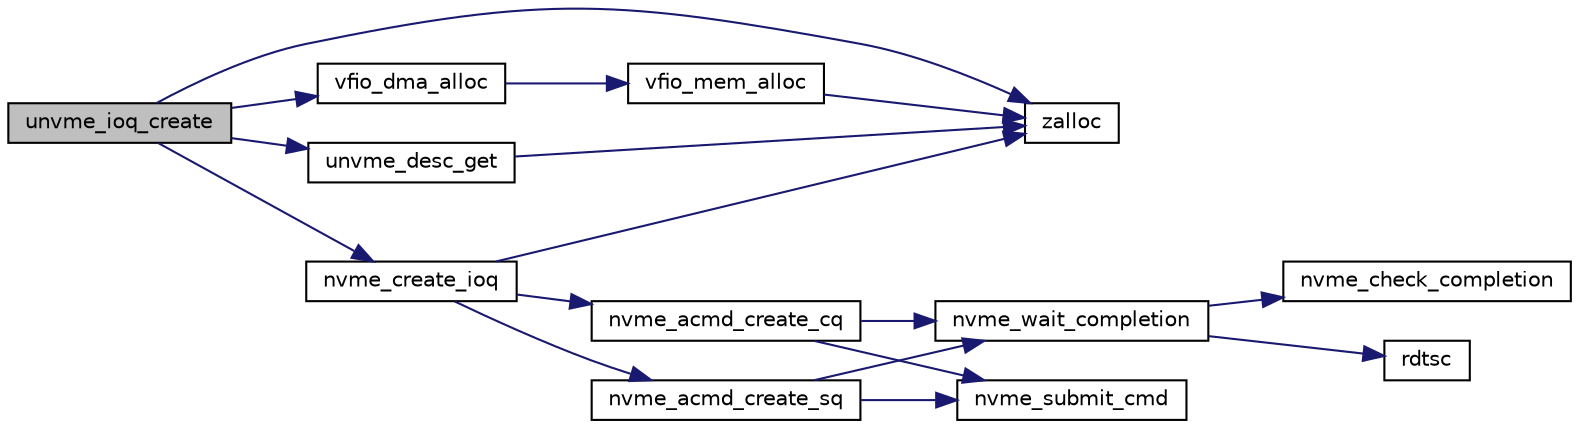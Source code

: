digraph "unvme_ioq_create"
{
  edge [fontname="Helvetica",fontsize="10",labelfontname="Helvetica",labelfontsize="10"];
  node [fontname="Helvetica",fontsize="10",shape=record];
  rankdir="LR";
  Node1 [label="unvme_ioq_create",height=0.2,width=0.4,color="black", fillcolor="grey75", style="filled", fontcolor="black"];
  Node1 -> Node2 [color="midnightblue",fontsize="10",style="solid",fontname="Helvetica"];
  Node2 [label="vfio_dma_alloc",height=0.2,width=0.4,color="black", fillcolor="white", style="filled",URL="$unvme__vfio_8c.html#a198d04acfeb78988b4431e37eb6e53fd"];
  Node2 -> Node3 [color="midnightblue",fontsize="10",style="solid",fontname="Helvetica"];
  Node3 [label="vfio_mem_alloc",height=0.2,width=0.4,color="black", fillcolor="white", style="filled",URL="$unvme__vfio_8c.html#ab2aad0aa82586d1cb1c54fff5e97f047"];
  Node3 -> Node4 [color="midnightblue",fontsize="10",style="solid",fontname="Helvetica"];
  Node4 [label="zalloc",height=0.2,width=0.4,color="black", fillcolor="white", style="filled",URL="$unvme__log_8h.html#ad0365f35de6857f0533c276a8d243ccc"];
  Node1 -> Node5 [color="midnightblue",fontsize="10",style="solid",fontname="Helvetica"];
  Node5 [label="nvme_create_ioq",height=0.2,width=0.4,color="black", fillcolor="white", style="filled",URL="$unvme__nvme_8c.html#a0d1140aabd18c557a9aaf3bcbd4debee"];
  Node5 -> Node4 [color="midnightblue",fontsize="10",style="solid",fontname="Helvetica"];
  Node5 -> Node6 [color="midnightblue",fontsize="10",style="solid",fontname="Helvetica"];
  Node6 [label="nvme_acmd_create_cq",height=0.2,width=0.4,color="black", fillcolor="white", style="filled",URL="$unvme__nvme_8c.html#a169712f0741372a0e86e6ea57ff33766"];
  Node6 -> Node7 [color="midnightblue",fontsize="10",style="solid",fontname="Helvetica"];
  Node7 [label="nvme_submit_cmd",height=0.2,width=0.4,color="black", fillcolor="white", style="filled",URL="$unvme__nvme_8c.html#a14c1d952a58550e910747273e3dad34b"];
  Node6 -> Node8 [color="midnightblue",fontsize="10",style="solid",fontname="Helvetica"];
  Node8 [label="nvme_wait_completion",height=0.2,width=0.4,color="black", fillcolor="white", style="filled",URL="$unvme__nvme_8c.html#a794ff84022ed6585ba98c6ddbc8b80b7"];
  Node8 -> Node9 [color="midnightblue",fontsize="10",style="solid",fontname="Helvetica"];
  Node9 [label="nvme_check_completion",height=0.2,width=0.4,color="black", fillcolor="white", style="filled",URL="$unvme__nvme_8c.html#a9edecd91d5f175101db078e293f3645d"];
  Node8 -> Node10 [color="midnightblue",fontsize="10",style="solid",fontname="Helvetica"];
  Node10 [label="rdtsc",height=0.2,width=0.4,color="black", fillcolor="white", style="filled",URL="$rdtsc_8h.html#a64eba85413970674e0e6e03af9e9d0f4"];
  Node5 -> Node11 [color="midnightblue",fontsize="10",style="solid",fontname="Helvetica"];
  Node11 [label="nvme_acmd_create_sq",height=0.2,width=0.4,color="black", fillcolor="white", style="filled",URL="$unvme__nvme_8c.html#a9222db65f6c75a36ca551ca1b3bd35f8"];
  Node11 -> Node7 [color="midnightblue",fontsize="10",style="solid",fontname="Helvetica"];
  Node11 -> Node8 [color="midnightblue",fontsize="10",style="solid",fontname="Helvetica"];
  Node1 -> Node4 [color="midnightblue",fontsize="10",style="solid",fontname="Helvetica"];
  Node1 -> Node12 [color="midnightblue",fontsize="10",style="solid",fontname="Helvetica"];
  Node12 [label="unvme_desc_get",height=0.2,width=0.4,color="black", fillcolor="white", style="filled",URL="$unvme__core_8c.html#a511932fb0df801a93437033366f032b7"];
  Node12 -> Node4 [color="midnightblue",fontsize="10",style="solid",fontname="Helvetica"];
}
